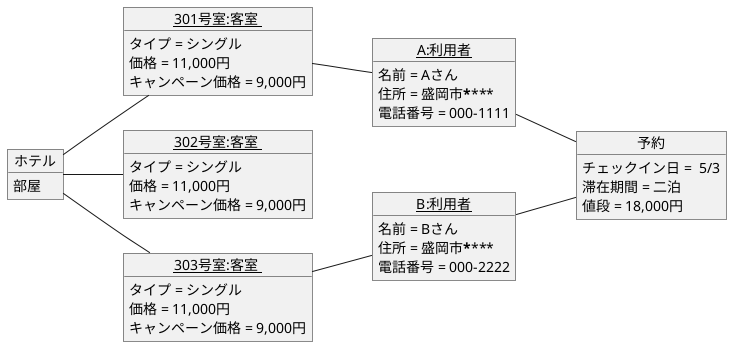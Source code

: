 @startuml 演習3-5_OBJ_ホテル宿泊予約

    left to right direction

     object ホテル {
        部屋
     }
     object "<u>301号室:客室 </u>" as room1 {
        タイプ = シングル
        価格 = 11,000円
        キャンペーン価格 = 9,000円
     }
     object "<u>302号室:客室 </u>" as room2 {
        タイプ = シングル
        価格 = 11,000円
        キャンペーン価格 = 9,000円

     }
     object "<u>303号室:客室 </u>" as room3 {
        タイプ = シングル
        価格 = 11,000円
        キャンペーン価格 = 9,000円
     }
     object "<u>A:利用者</u>" as user1 {
        名前 = Aさん
        住所 = 盛岡市********
        電話番号 = 000-1111
     }
     object "<u>B:利用者</u>" as user2 {
        名前 = Bさん
        住所 = 盛岡市********
        電話番号 = 000-2222
     }
     object 予約 {
        チェックイン日 =  5/3
        滞在期間 = 二泊
        値段 = 18,000円
     }
     ホテル -- room1
     ホテル -- room2
     ホテル -- room3
     room1  -- user1
     room3  -- user2
     user1 -- 予約
     user2 -- 予約
@enduml